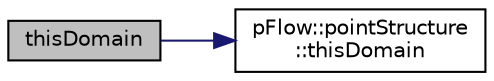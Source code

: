 digraph "thisDomain"
{
 // LATEX_PDF_SIZE
  edge [fontname="Helvetica",fontsize="10",labelfontname="Helvetica",labelfontsize="10"];
  node [fontname="Helvetica",fontsize="10",shape=record];
  rankdir="LR";
  Node1 [label="thisDomain",height=0.2,width=0.4,color="black", fillcolor="grey75", style="filled", fontcolor="black",tooltip=" "];
  Node1 -> Node2 [color="midnightblue",fontsize="10",style="solid",fontname="Helvetica"];
  Node2 [label="pFlow::pointStructure\l::thisDomain",height=0.2,width=0.4,color="black", fillcolor="white", style="filled",URL="$classpFlow_1_1pointStructure.html#ac83f377533f26c27400c8e9b1ba26f8e",tooltip=" "];
}

